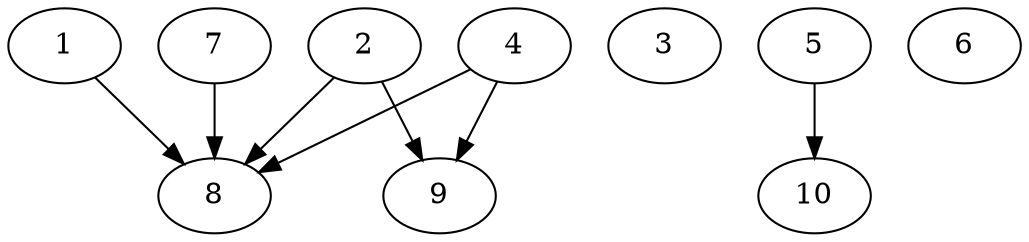 // DAG automatically generated by daggen at Thu Oct  3 13:58:05 2019
// ./daggen --dot -n 10 --ccr 0.3 --fat 0.9 --regular 0.9 --density 0.5 --mindata 5242880 --maxdata 52428800 
digraph G {
  1 [size="37283840", alpha="0.01", expect_size="11185152"] 
  1 -> 8 [size ="11185152"]
  2 [size="61450240", alpha="0.06", expect_size="18435072"] 
  2 -> 8 [size ="18435072"]
  2 -> 9 [size ="18435072"]
  3 [size="125835947", alpha="0.14", expect_size="37750784"] 
  4 [size="48346453", alpha="0.05", expect_size="14503936"] 
  4 -> 8 [size ="14503936"]
  4 -> 9 [size ="14503936"]
  5 [size="24743253", alpha="0.07", expect_size="7422976"] 
  5 -> 10 [size ="7422976"]
  6 [size="60330667", alpha="0.16", expect_size="18099200"] 
  7 [size="38297600", alpha="0.18", expect_size="11489280"] 
  7 -> 8 [size ="11489280"]
  8 [size="65597440", alpha="0.07", expect_size="19679232"] 
  9 [size="86425600", alpha="0.14", expect_size="25927680"] 
  10 [size="93634560", alpha="0.09", expect_size="28090368"] 
}
